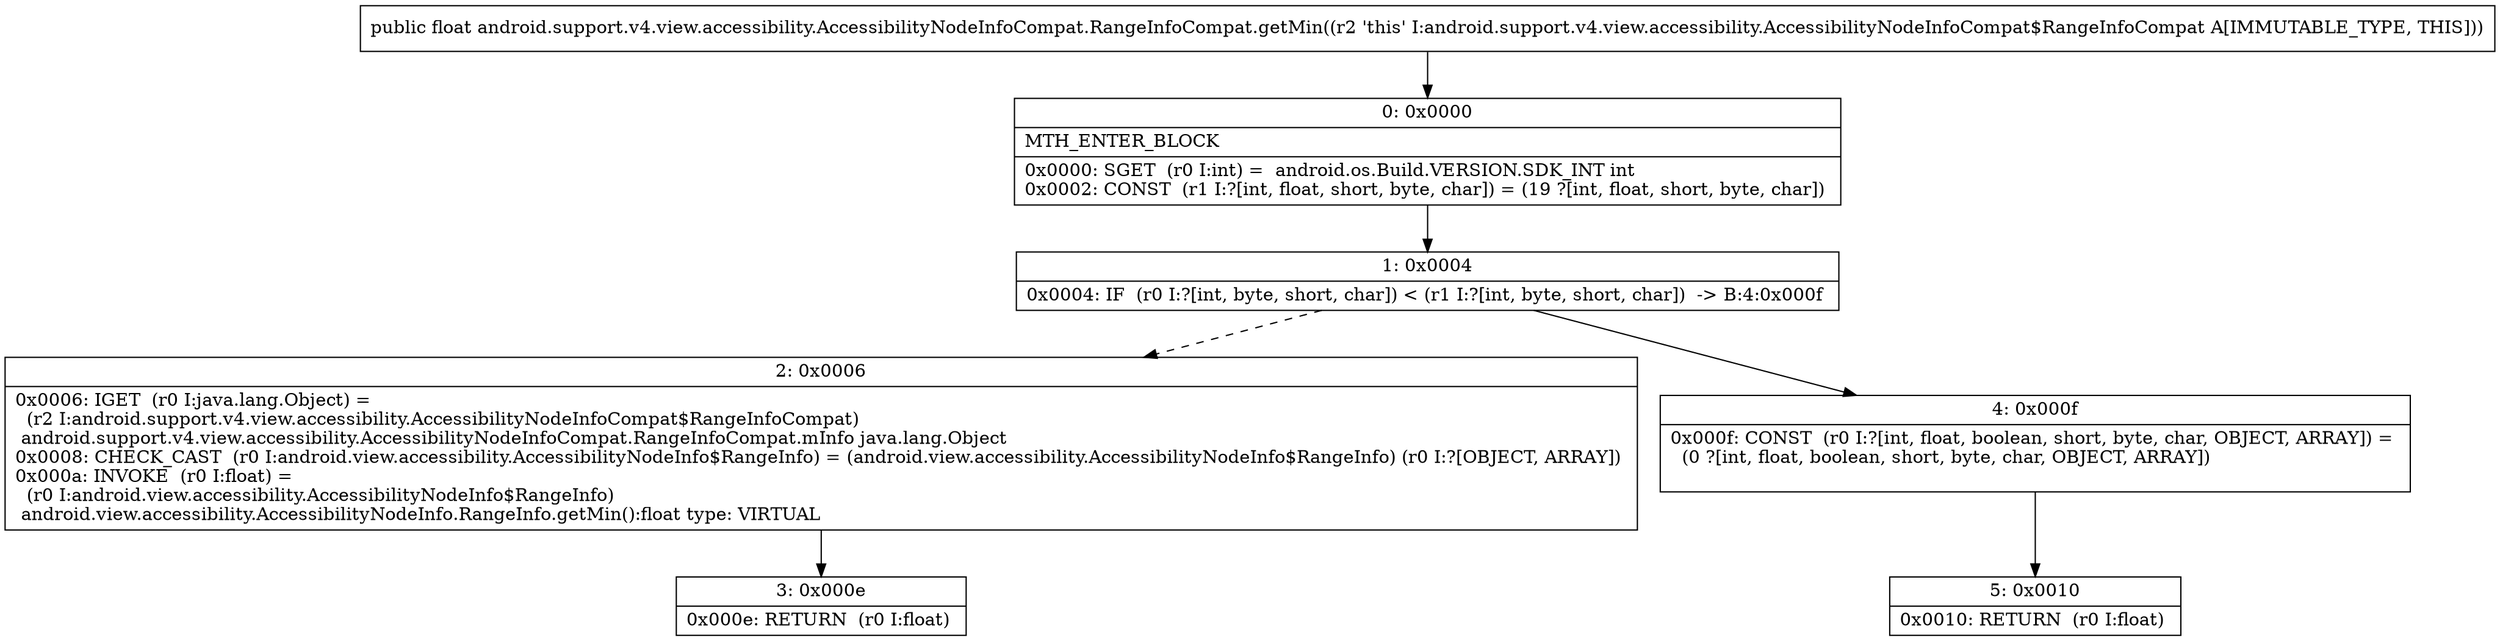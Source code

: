 digraph "CFG forandroid.support.v4.view.accessibility.AccessibilityNodeInfoCompat.RangeInfoCompat.getMin()F" {
Node_0 [shape=record,label="{0\:\ 0x0000|MTH_ENTER_BLOCK\l|0x0000: SGET  (r0 I:int) =  android.os.Build.VERSION.SDK_INT int \l0x0002: CONST  (r1 I:?[int, float, short, byte, char]) = (19 ?[int, float, short, byte, char]) \l}"];
Node_1 [shape=record,label="{1\:\ 0x0004|0x0004: IF  (r0 I:?[int, byte, short, char]) \< (r1 I:?[int, byte, short, char])  \-\> B:4:0x000f \l}"];
Node_2 [shape=record,label="{2\:\ 0x0006|0x0006: IGET  (r0 I:java.lang.Object) = \l  (r2 I:android.support.v4.view.accessibility.AccessibilityNodeInfoCompat$RangeInfoCompat)\l android.support.v4.view.accessibility.AccessibilityNodeInfoCompat.RangeInfoCompat.mInfo java.lang.Object \l0x0008: CHECK_CAST  (r0 I:android.view.accessibility.AccessibilityNodeInfo$RangeInfo) = (android.view.accessibility.AccessibilityNodeInfo$RangeInfo) (r0 I:?[OBJECT, ARRAY]) \l0x000a: INVOKE  (r0 I:float) = \l  (r0 I:android.view.accessibility.AccessibilityNodeInfo$RangeInfo)\l android.view.accessibility.AccessibilityNodeInfo.RangeInfo.getMin():float type: VIRTUAL \l}"];
Node_3 [shape=record,label="{3\:\ 0x000e|0x000e: RETURN  (r0 I:float) \l}"];
Node_4 [shape=record,label="{4\:\ 0x000f|0x000f: CONST  (r0 I:?[int, float, boolean, short, byte, char, OBJECT, ARRAY]) = \l  (0 ?[int, float, boolean, short, byte, char, OBJECT, ARRAY])\l \l}"];
Node_5 [shape=record,label="{5\:\ 0x0010|0x0010: RETURN  (r0 I:float) \l}"];
MethodNode[shape=record,label="{public float android.support.v4.view.accessibility.AccessibilityNodeInfoCompat.RangeInfoCompat.getMin((r2 'this' I:android.support.v4.view.accessibility.AccessibilityNodeInfoCompat$RangeInfoCompat A[IMMUTABLE_TYPE, THIS])) }"];
MethodNode -> Node_0;
Node_0 -> Node_1;
Node_1 -> Node_2[style=dashed];
Node_1 -> Node_4;
Node_2 -> Node_3;
Node_4 -> Node_5;
}

